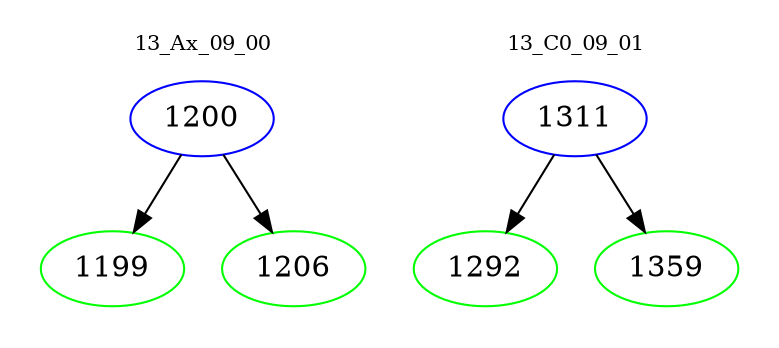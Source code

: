 digraph{
subgraph cluster_0 {
color = white
label = "13_Ax_09_00";
fontsize=10;
T0_1200 [label="1200", color="blue"]
T0_1200 -> T0_1199 [color="black"]
T0_1199 [label="1199", color="green"]
T0_1200 -> T0_1206 [color="black"]
T0_1206 [label="1206", color="green"]
}
subgraph cluster_1 {
color = white
label = "13_C0_09_01";
fontsize=10;
T1_1311 [label="1311", color="blue"]
T1_1311 -> T1_1292 [color="black"]
T1_1292 [label="1292", color="green"]
T1_1311 -> T1_1359 [color="black"]
T1_1359 [label="1359", color="green"]
}
}
